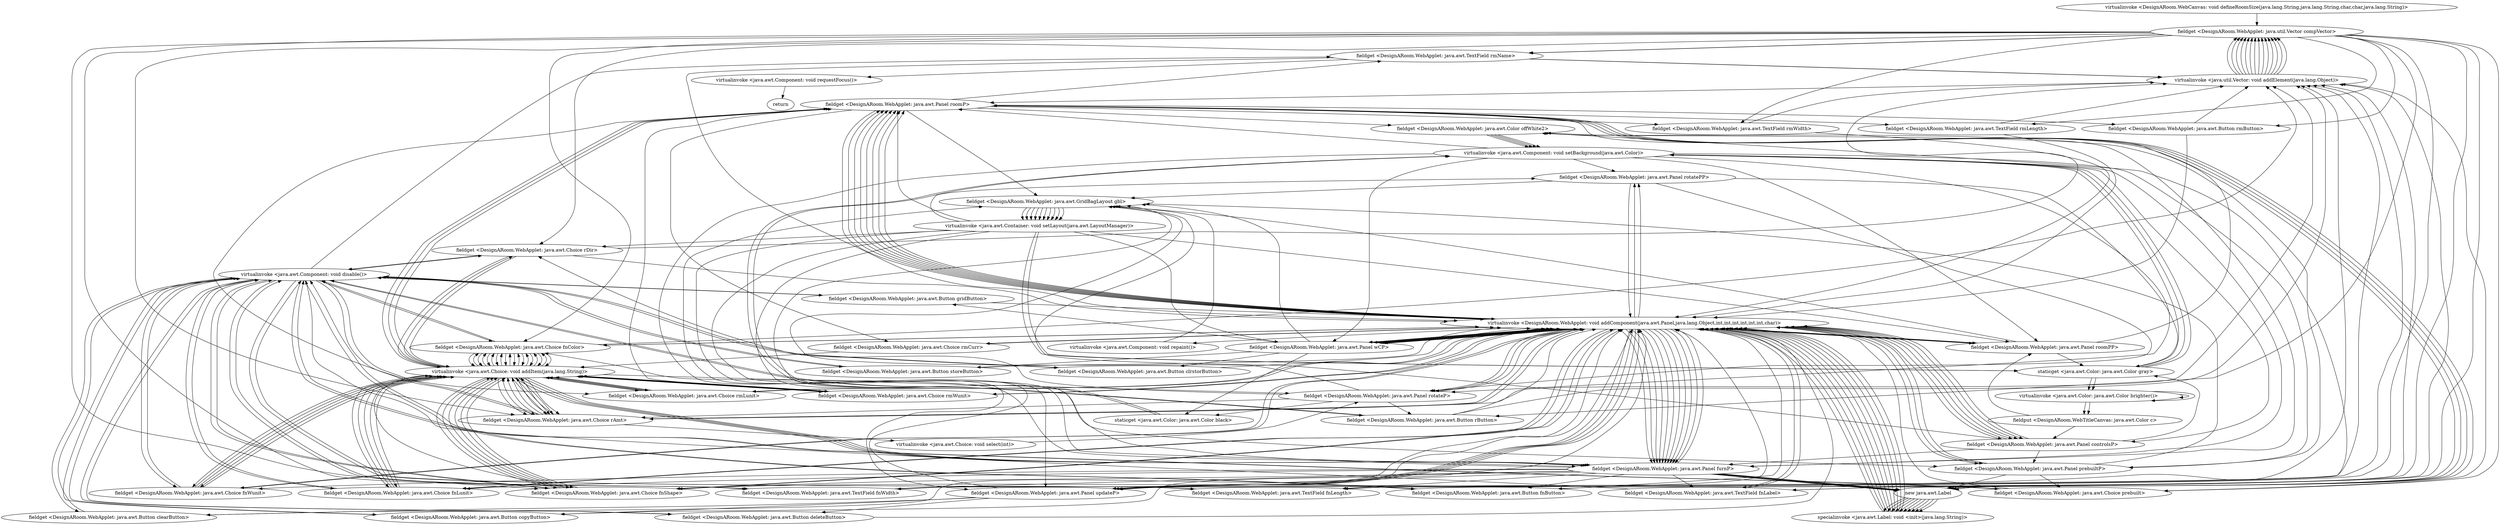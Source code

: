 digraph "" {
"virtualinvoke <DesignARoom.WebCanvas: void defineRoomSize(java.lang.String,java.lang.String,char,char,java.lang.String)>";
 "virtualinvoke <DesignARoom.WebCanvas: void defineRoomSize(java.lang.String,java.lang.String,char,char,java.lang.String)>"->"fieldget <DesignARoom.WebApplet: java.util.Vector compVector>";
 "fieldget <DesignARoom.WebApplet: java.util.Vector compVector>"->"fieldget <DesignARoom.WebApplet: java.awt.TextField rmName>";
 "fieldget <DesignARoom.WebApplet: java.awt.TextField rmName>"->"virtualinvoke <java.util.Vector: void addElement(java.lang.Object)>";
 "virtualinvoke <java.util.Vector: void addElement(java.lang.Object)>"->"fieldget <DesignARoom.WebApplet: java.util.Vector compVector>";
 "fieldget <DesignARoom.WebApplet: java.util.Vector compVector>"->"fieldget <DesignARoom.WebApplet: java.awt.TextField rmWidth>";
 "fieldget <DesignARoom.WebApplet: java.awt.TextField rmWidth>"->"virtualinvoke <java.util.Vector: void addElement(java.lang.Object)>";
 "virtualinvoke <java.util.Vector: void addElement(java.lang.Object)>"->"fieldget <DesignARoom.WebApplet: java.util.Vector compVector>";
 "fieldget <DesignARoom.WebApplet: java.util.Vector compVector>"->"fieldget <DesignARoom.WebApplet: java.awt.TextField rmLength>";
 "fieldget <DesignARoom.WebApplet: java.awt.TextField rmLength>"->"virtualinvoke <java.util.Vector: void addElement(java.lang.Object)>";
 "virtualinvoke <java.util.Vector: void addElement(java.lang.Object)>"->"fieldget <DesignARoom.WebApplet: java.util.Vector compVector>";
 "fieldget <DesignARoom.WebApplet: java.util.Vector compVector>"->"fieldget <DesignARoom.WebApplet: java.awt.Button rmButton>";
 "fieldget <DesignARoom.WebApplet: java.awt.Button rmButton>"->"virtualinvoke <java.util.Vector: void addElement(java.lang.Object)>";
 "virtualinvoke <java.util.Vector: void addElement(java.lang.Object)>"->"fieldget <DesignARoom.WebApplet: java.util.Vector compVector>";
 "fieldget <DesignARoom.WebApplet: java.util.Vector compVector>"->"fieldget <DesignARoom.WebApplet: java.awt.TextField fnLabel>";
 "fieldget <DesignARoom.WebApplet: java.awt.TextField fnLabel>"->"virtualinvoke <java.util.Vector: void addElement(java.lang.Object)>";
 "virtualinvoke <java.util.Vector: void addElement(java.lang.Object)>"->"fieldget <DesignARoom.WebApplet: java.util.Vector compVector>";
 "fieldget <DesignARoom.WebApplet: java.util.Vector compVector>"->"fieldget <DesignARoom.WebApplet: java.awt.TextField fnWidth>";
 "fieldget <DesignARoom.WebApplet: java.awt.TextField fnWidth>"->"virtualinvoke <java.util.Vector: void addElement(java.lang.Object)>";
 "virtualinvoke <java.util.Vector: void addElement(java.lang.Object)>"->"fieldget <DesignARoom.WebApplet: java.util.Vector compVector>";
 "fieldget <DesignARoom.WebApplet: java.util.Vector compVector>"->"fieldget <DesignARoom.WebApplet: java.awt.TextField fnLength>";
 "fieldget <DesignARoom.WebApplet: java.awt.TextField fnLength>"->"virtualinvoke <java.util.Vector: void addElement(java.lang.Object)>";
 "virtualinvoke <java.util.Vector: void addElement(java.lang.Object)>"->"fieldget <DesignARoom.WebApplet: java.util.Vector compVector>";
 "fieldget <DesignARoom.WebApplet: java.util.Vector compVector>"->"fieldget <DesignARoom.WebApplet: java.awt.Choice fnColor>";
 "fieldget <DesignARoom.WebApplet: java.awt.Choice fnColor>"->"virtualinvoke <java.util.Vector: void addElement(java.lang.Object)>";
 "virtualinvoke <java.util.Vector: void addElement(java.lang.Object)>"->"fieldget <DesignARoom.WebApplet: java.util.Vector compVector>";
 "fieldget <DesignARoom.WebApplet: java.util.Vector compVector>"->"fieldget <DesignARoom.WebApplet: java.awt.Choice fnShape>";
 "fieldget <DesignARoom.WebApplet: java.awt.Choice fnShape>"->"virtualinvoke <java.util.Vector: void addElement(java.lang.Object)>";
 "virtualinvoke <java.util.Vector: void addElement(java.lang.Object)>"->"fieldget <DesignARoom.WebApplet: java.util.Vector compVector>";
 "fieldget <DesignARoom.WebApplet: java.util.Vector compVector>"->"fieldget <DesignARoom.WebApplet: java.awt.Button fnButton>";
 "fieldget <DesignARoom.WebApplet: java.awt.Button fnButton>"->"virtualinvoke <java.util.Vector: void addElement(java.lang.Object)>";
 "virtualinvoke <java.util.Vector: void addElement(java.lang.Object)>"->"fieldget <DesignARoom.WebApplet: java.util.Vector compVector>";
 "fieldget <DesignARoom.WebApplet: java.util.Vector compVector>"->"fieldget <DesignARoom.WebApplet: java.awt.Choice prebuilt>";
 "fieldget <DesignARoom.WebApplet: java.awt.Choice prebuilt>"->"virtualinvoke <java.util.Vector: void addElement(java.lang.Object)>";
 "virtualinvoke <java.util.Vector: void addElement(java.lang.Object)>"->"fieldget <DesignARoom.WebApplet: java.util.Vector compVector>";
 "fieldget <DesignARoom.WebApplet: java.util.Vector compVector>"->"fieldget <DesignARoom.WebApplet: java.awt.Choice rDir>";
 "fieldget <DesignARoom.WebApplet: java.awt.Choice rDir>"->"virtualinvoke <java.util.Vector: void addElement(java.lang.Object)>";
 "virtualinvoke <java.util.Vector: void addElement(java.lang.Object)>"->"fieldget <DesignARoom.WebApplet: java.util.Vector compVector>";
 "fieldget <DesignARoom.WebApplet: java.util.Vector compVector>"->"fieldget <DesignARoom.WebApplet: java.awt.Choice rAmt>";
 "fieldget <DesignARoom.WebApplet: java.awt.Choice rAmt>"->"virtualinvoke <java.util.Vector: void addElement(java.lang.Object)>";
 "virtualinvoke <java.util.Vector: void addElement(java.lang.Object)>"->"fieldget <DesignARoom.WebApplet: java.util.Vector compVector>";
 "fieldget <DesignARoom.WebApplet: java.util.Vector compVector>"->"fieldget <DesignARoom.WebApplet: java.awt.Button rButton>";
 "fieldget <DesignARoom.WebApplet: java.awt.Button rButton>"->"virtualinvoke <java.util.Vector: void addElement(java.lang.Object)>";
 "virtualinvoke <java.util.Vector: void addElement(java.lang.Object)>"->"fieldget <DesignARoom.WebApplet: java.util.Vector compVector>";
 "fieldget <DesignARoom.WebApplet: java.util.Vector compVector>"->"fieldget <DesignARoom.WebApplet: java.awt.TextField rmName>";
 "fieldget <DesignARoom.WebApplet: java.awt.TextField rmName>"->"virtualinvoke <java.util.Vector: void addElement(java.lang.Object)>";
 "virtualinvoke <java.util.Vector: void addElement(java.lang.Object)>"->"fieldget <DesignARoom.WebApplet: java.awt.Panel roomP>";
 "fieldget <DesignARoom.WebApplet: java.awt.Panel roomP>"->"fieldget <DesignARoom.WebApplet: java.awt.GridBagLayout gbl>";
 "fieldget <DesignARoom.WebApplet: java.awt.GridBagLayout gbl>"->"virtualinvoke <java.awt.Container: void setLayout(java.awt.LayoutManager)>";
 "virtualinvoke <java.awt.Container: void setLayout(java.awt.LayoutManager)>"->"fieldget <DesignARoom.WebApplet: java.awt.Panel roomP>";
 "fieldget <DesignARoom.WebApplet: java.awt.Panel roomP>"->"new java.awt.Label";
 "new java.awt.Label"->"specialinvoke <java.awt.Label: void <init>(java.lang.String)>";
 "specialinvoke <java.awt.Label: void <init>(java.lang.String)>"->"virtualinvoke <DesignARoom.WebApplet: void addComponent(java.awt.Panel,java.lang.Object,int,int,int,int,int,int,char)>";
 "virtualinvoke <DesignARoom.WebApplet: void addComponent(java.awt.Panel,java.lang.Object,int,int,int,int,int,int,char)>"->"fieldget <DesignARoom.WebApplet: java.awt.Choice rmCurr>";
 "fieldget <DesignARoom.WebApplet: java.awt.Choice rmCurr>"->"virtualinvoke <java.awt.Choice: void addItem(java.lang.String)>";
 "virtualinvoke <java.awt.Choice: void addItem(java.lang.String)>"->"fieldget <DesignARoom.WebApplet: java.awt.Panel roomP>";
 "fieldget <DesignARoom.WebApplet: java.awt.Panel roomP>"->"fieldget <DesignARoom.WebApplet: java.awt.Choice rmCurr>";
 "fieldget <DesignARoom.WebApplet: java.awt.Choice rmCurr>"->"virtualinvoke <DesignARoom.WebApplet: void addComponent(java.awt.Panel,java.lang.Object,int,int,int,int,int,int,char)>";
 "virtualinvoke <DesignARoom.WebApplet: void addComponent(java.awt.Panel,java.lang.Object,int,int,int,int,int,int,char)>"->"fieldget <DesignARoom.WebApplet: java.awt.Panel roomP>";
 "fieldget <DesignARoom.WebApplet: java.awt.Panel roomP>"->"new java.awt.Label";
 "new java.awt.Label"->"specialinvoke <java.awt.Label: void <init>(java.lang.String)>";
 "specialinvoke <java.awt.Label: void <init>(java.lang.String)>"->"virtualinvoke <DesignARoom.WebApplet: void addComponent(java.awt.Panel,java.lang.Object,int,int,int,int,int,int,char)>";
 "virtualinvoke <DesignARoom.WebApplet: void addComponent(java.awt.Panel,java.lang.Object,int,int,int,int,int,int,char)>"->"fieldget <DesignARoom.WebApplet: java.awt.Panel roomP>";
 "fieldget <DesignARoom.WebApplet: java.awt.Panel roomP>"->"fieldget <DesignARoom.WebApplet: java.awt.TextField rmName>";
 "fieldget <DesignARoom.WebApplet: java.awt.TextField rmName>"->"virtualinvoke <DesignARoom.WebApplet: void addComponent(java.awt.Panel,java.lang.Object,int,int,int,int,int,int,char)>";
 "virtualinvoke <DesignARoom.WebApplet: void addComponent(java.awt.Panel,java.lang.Object,int,int,int,int,int,int,char)>"->"fieldget <DesignARoom.WebApplet: java.awt.Panel roomP>";
 "fieldget <DesignARoom.WebApplet: java.awt.Panel roomP>"->"new java.awt.Label";
 "new java.awt.Label"->"specialinvoke <java.awt.Label: void <init>(java.lang.String)>";
 "specialinvoke <java.awt.Label: void <init>(java.lang.String)>"->"virtualinvoke <DesignARoom.WebApplet: void addComponent(java.awt.Panel,java.lang.Object,int,int,int,int,int,int,char)>";
 "virtualinvoke <DesignARoom.WebApplet: void addComponent(java.awt.Panel,java.lang.Object,int,int,int,int,int,int,char)>"->"fieldget <DesignARoom.WebApplet: java.awt.Panel roomP>";
 "fieldget <DesignARoom.WebApplet: java.awt.Panel roomP>"->"fieldget <DesignARoom.WebApplet: java.awt.TextField rmWidth>";
 "fieldget <DesignARoom.WebApplet: java.awt.TextField rmWidth>"->"virtualinvoke <DesignARoom.WebApplet: void addComponent(java.awt.Panel,java.lang.Object,int,int,int,int,int,int,char)>";
 "virtualinvoke <DesignARoom.WebApplet: void addComponent(java.awt.Panel,java.lang.Object,int,int,int,int,int,int,char)>"->"fieldget <DesignARoom.WebApplet: java.awt.Choice rmWunit>";
 "fieldget <DesignARoom.WebApplet: java.awt.Choice rmWunit>"->"virtualinvoke <java.awt.Choice: void addItem(java.lang.String)>";
 "virtualinvoke <java.awt.Choice: void addItem(java.lang.String)>"->"fieldget <DesignARoom.WebApplet: java.awt.Choice rmWunit>";
 "fieldget <DesignARoom.WebApplet: java.awt.Choice rmWunit>"->"virtualinvoke <java.awt.Choice: void addItem(java.lang.String)>";
 "virtualinvoke <java.awt.Choice: void addItem(java.lang.String)>"->"fieldget <DesignARoom.WebApplet: java.awt.Choice rmWunit>";
 "fieldget <DesignARoom.WebApplet: java.awt.Choice rmWunit>"->"virtualinvoke <java.awt.Choice: void addItem(java.lang.String)>";
 "virtualinvoke <java.awt.Choice: void addItem(java.lang.String)>"->"fieldget <DesignARoom.WebApplet: java.awt.Panel roomP>";
 "fieldget <DesignARoom.WebApplet: java.awt.Panel roomP>"->"fieldget <DesignARoom.WebApplet: java.awt.Choice rmWunit>";
 "fieldget <DesignARoom.WebApplet: java.awt.Choice rmWunit>"->"virtualinvoke <DesignARoom.WebApplet: void addComponent(java.awt.Panel,java.lang.Object,int,int,int,int,int,int,char)>";
 "virtualinvoke <DesignARoom.WebApplet: void addComponent(java.awt.Panel,java.lang.Object,int,int,int,int,int,int,char)>"->"fieldget <DesignARoom.WebApplet: java.awt.Panel roomP>";
 "fieldget <DesignARoom.WebApplet: java.awt.Panel roomP>"->"new java.awt.Label";
 "new java.awt.Label"->"specialinvoke <java.awt.Label: void <init>(java.lang.String)>";
 "specialinvoke <java.awt.Label: void <init>(java.lang.String)>"->"virtualinvoke <DesignARoom.WebApplet: void addComponent(java.awt.Panel,java.lang.Object,int,int,int,int,int,int,char)>";
 "virtualinvoke <DesignARoom.WebApplet: void addComponent(java.awt.Panel,java.lang.Object,int,int,int,int,int,int,char)>"->"fieldget <DesignARoom.WebApplet: java.awt.Panel roomP>";
 "fieldget <DesignARoom.WebApplet: java.awt.Panel roomP>"->"fieldget <DesignARoom.WebApplet: java.awt.TextField rmLength>";
 "fieldget <DesignARoom.WebApplet: java.awt.TextField rmLength>"->"virtualinvoke <DesignARoom.WebApplet: void addComponent(java.awt.Panel,java.lang.Object,int,int,int,int,int,int,char)>";
 "virtualinvoke <DesignARoom.WebApplet: void addComponent(java.awt.Panel,java.lang.Object,int,int,int,int,int,int,char)>"->"fieldget <DesignARoom.WebApplet: java.awt.Choice rmLunit>";
 "fieldget <DesignARoom.WebApplet: java.awt.Choice rmLunit>"->"virtualinvoke <java.awt.Choice: void addItem(java.lang.String)>";
 "virtualinvoke <java.awt.Choice: void addItem(java.lang.String)>"->"fieldget <DesignARoom.WebApplet: java.awt.Choice rmLunit>";
 "fieldget <DesignARoom.WebApplet: java.awt.Choice rmLunit>"->"virtualinvoke <java.awt.Choice: void addItem(java.lang.String)>";
 "virtualinvoke <java.awt.Choice: void addItem(java.lang.String)>"->"fieldget <DesignARoom.WebApplet: java.awt.Choice rmLunit>";
 "fieldget <DesignARoom.WebApplet: java.awt.Choice rmLunit>"->"virtualinvoke <java.awt.Choice: void addItem(java.lang.String)>";
 "virtualinvoke <java.awt.Choice: void addItem(java.lang.String)>"->"fieldget <DesignARoom.WebApplet: java.awt.Panel roomP>";
 "fieldget <DesignARoom.WebApplet: java.awt.Panel roomP>"->"fieldget <DesignARoom.WebApplet: java.awt.Choice rmLunit>";
 "fieldget <DesignARoom.WebApplet: java.awt.Choice rmLunit>"->"virtualinvoke <DesignARoom.WebApplet: void addComponent(java.awt.Panel,java.lang.Object,int,int,int,int,int,int,char)>";
 "virtualinvoke <DesignARoom.WebApplet: void addComponent(java.awt.Panel,java.lang.Object,int,int,int,int,int,int,char)>"->"fieldget <DesignARoom.WebApplet: java.awt.Panel roomP>";
 "fieldget <DesignARoom.WebApplet: java.awt.Panel roomP>"->"fieldget <DesignARoom.WebApplet: java.awt.Button rmButton>";
 "fieldget <DesignARoom.WebApplet: java.awt.Button rmButton>"->"virtualinvoke <DesignARoom.WebApplet: void addComponent(java.awt.Panel,java.lang.Object,int,int,int,int,int,int,char)>";
 "virtualinvoke <DesignARoom.WebApplet: void addComponent(java.awt.Panel,java.lang.Object,int,int,int,int,int,int,char)>"->"fieldget <DesignARoom.WebApplet: java.awt.Panel furnP>";
 "fieldget <DesignARoom.WebApplet: java.awt.Panel furnP>"->"fieldget <DesignARoom.WebApplet: java.awt.GridBagLayout gbl>";
 "fieldget <DesignARoom.WebApplet: java.awt.GridBagLayout gbl>"->"virtualinvoke <java.awt.Container: void setLayout(java.awt.LayoutManager)>";
 "virtualinvoke <java.awt.Container: void setLayout(java.awt.LayoutManager)>"->"fieldget <DesignARoom.WebApplet: java.awt.Panel furnP>";
 "fieldget <DesignARoom.WebApplet: java.awt.Panel furnP>"->"new java.awt.Label";
 "new java.awt.Label"->"specialinvoke <java.awt.Label: void <init>(java.lang.String)>";
 "specialinvoke <java.awt.Label: void <init>(java.lang.String)>"->"virtualinvoke <DesignARoom.WebApplet: void addComponent(java.awt.Panel,java.lang.Object,int,int,int,int,int,int,char)>";
 "virtualinvoke <DesignARoom.WebApplet: void addComponent(java.awt.Panel,java.lang.Object,int,int,int,int,int,int,char)>"->"fieldget <DesignARoom.WebApplet: java.awt.Panel furnP>";
 "fieldget <DesignARoom.WebApplet: java.awt.Panel furnP>"->"fieldget <DesignARoom.WebApplet: java.awt.TextField fnLabel>";
 "fieldget <DesignARoom.WebApplet: java.awt.TextField fnLabel>"->"virtualinvoke <DesignARoom.WebApplet: void addComponent(java.awt.Panel,java.lang.Object,int,int,int,int,int,int,char)>";
 "virtualinvoke <DesignARoom.WebApplet: void addComponent(java.awt.Panel,java.lang.Object,int,int,int,int,int,int,char)>"->"fieldget <DesignARoom.WebApplet: java.awt.Panel furnP>";
 "fieldget <DesignARoom.WebApplet: java.awt.Panel furnP>"->"new java.awt.Label";
 "new java.awt.Label"->"specialinvoke <java.awt.Label: void <init>(java.lang.String)>";
 "specialinvoke <java.awt.Label: void <init>(java.lang.String)>"->"virtualinvoke <DesignARoom.WebApplet: void addComponent(java.awt.Panel,java.lang.Object,int,int,int,int,int,int,char)>";
 "virtualinvoke <DesignARoom.WebApplet: void addComponent(java.awt.Panel,java.lang.Object,int,int,int,int,int,int,char)>"->"fieldget <DesignARoom.WebApplet: java.awt.Panel furnP>";
 "fieldget <DesignARoom.WebApplet: java.awt.Panel furnP>"->"fieldget <DesignARoom.WebApplet: java.awt.TextField fnWidth>";
 "fieldget <DesignARoom.WebApplet: java.awt.TextField fnWidth>"->"virtualinvoke <DesignARoom.WebApplet: void addComponent(java.awt.Panel,java.lang.Object,int,int,int,int,int,int,char)>";
 "virtualinvoke <DesignARoom.WebApplet: void addComponent(java.awt.Panel,java.lang.Object,int,int,int,int,int,int,char)>"->"fieldget <DesignARoom.WebApplet: java.awt.Choice fnWunit>";
 "fieldget <DesignARoom.WebApplet: java.awt.Choice fnWunit>"->"virtualinvoke <java.awt.Choice: void addItem(java.lang.String)>";
 "virtualinvoke <java.awt.Choice: void addItem(java.lang.String)>"->"fieldget <DesignARoom.WebApplet: java.awt.Choice fnWunit>";
 "fieldget <DesignARoom.WebApplet: java.awt.Choice fnWunit>"->"virtualinvoke <java.awt.Choice: void addItem(java.lang.String)>";
 "virtualinvoke <java.awt.Choice: void addItem(java.lang.String)>"->"fieldget <DesignARoom.WebApplet: java.awt.Choice fnWunit>";
 "fieldget <DesignARoom.WebApplet: java.awt.Choice fnWunit>"->"virtualinvoke <java.awt.Choice: void addItem(java.lang.String)>";
 "virtualinvoke <java.awt.Choice: void addItem(java.lang.String)>"->"fieldget <DesignARoom.WebApplet: java.awt.Panel furnP>";
 "fieldget <DesignARoom.WebApplet: java.awt.Panel furnP>"->"fieldget <DesignARoom.WebApplet: java.awt.Choice fnWunit>";
 "fieldget <DesignARoom.WebApplet: java.awt.Choice fnWunit>"->"virtualinvoke <DesignARoom.WebApplet: void addComponent(java.awt.Panel,java.lang.Object,int,int,int,int,int,int,char)>";
 "virtualinvoke <DesignARoom.WebApplet: void addComponent(java.awt.Panel,java.lang.Object,int,int,int,int,int,int,char)>"->"fieldget <DesignARoom.WebApplet: java.awt.Panel furnP>";
 "fieldget <DesignARoom.WebApplet: java.awt.Panel furnP>"->"new java.awt.Label";
 "new java.awt.Label"->"specialinvoke <java.awt.Label: void <init>(java.lang.String)>";
 "specialinvoke <java.awt.Label: void <init>(java.lang.String)>"->"virtualinvoke <DesignARoom.WebApplet: void addComponent(java.awt.Panel,java.lang.Object,int,int,int,int,int,int,char)>";
 "virtualinvoke <DesignARoom.WebApplet: void addComponent(java.awt.Panel,java.lang.Object,int,int,int,int,int,int,char)>"->"fieldget <DesignARoom.WebApplet: java.awt.Panel furnP>";
 "fieldget <DesignARoom.WebApplet: java.awt.Panel furnP>"->"fieldget <DesignARoom.WebApplet: java.awt.TextField fnLength>";
 "fieldget <DesignARoom.WebApplet: java.awt.TextField fnLength>"->"virtualinvoke <DesignARoom.WebApplet: void addComponent(java.awt.Panel,java.lang.Object,int,int,int,int,int,int,char)>";
 "virtualinvoke <DesignARoom.WebApplet: void addComponent(java.awt.Panel,java.lang.Object,int,int,int,int,int,int,char)>"->"fieldget <DesignARoom.WebApplet: java.awt.Choice fnLunit>";
 "fieldget <DesignARoom.WebApplet: java.awt.Choice fnLunit>"->"virtualinvoke <java.awt.Choice: void addItem(java.lang.String)>";
 "virtualinvoke <java.awt.Choice: void addItem(java.lang.String)>"->"fieldget <DesignARoom.WebApplet: java.awt.Choice fnLunit>";
 "fieldget <DesignARoom.WebApplet: java.awt.Choice fnLunit>"->"virtualinvoke <java.awt.Choice: void addItem(java.lang.String)>";
 "virtualinvoke <java.awt.Choice: void addItem(java.lang.String)>"->"fieldget <DesignARoom.WebApplet: java.awt.Choice fnLunit>";
 "fieldget <DesignARoom.WebApplet: java.awt.Choice fnLunit>"->"virtualinvoke <java.awt.Choice: void addItem(java.lang.String)>";
 "virtualinvoke <java.awt.Choice: void addItem(java.lang.String)>"->"fieldget <DesignARoom.WebApplet: java.awt.Panel furnP>";
 "fieldget <DesignARoom.WebApplet: java.awt.Panel furnP>"->"fieldget <DesignARoom.WebApplet: java.awt.Choice fnLunit>";
 "fieldget <DesignARoom.WebApplet: java.awt.Choice fnLunit>"->"virtualinvoke <DesignARoom.WebApplet: void addComponent(java.awt.Panel,java.lang.Object,int,int,int,int,int,int,char)>";
 "virtualinvoke <DesignARoom.WebApplet: void addComponent(java.awt.Panel,java.lang.Object,int,int,int,int,int,int,char)>"->"fieldget <DesignARoom.WebApplet: java.awt.Panel furnP>";
 "fieldget <DesignARoom.WebApplet: java.awt.Panel furnP>"->"new java.awt.Label";
 "new java.awt.Label"->"specialinvoke <java.awt.Label: void <init>(java.lang.String)>";
 "specialinvoke <java.awt.Label: void <init>(java.lang.String)>"->"virtualinvoke <DesignARoom.WebApplet: void addComponent(java.awt.Panel,java.lang.Object,int,int,int,int,int,int,char)>";
 "virtualinvoke <DesignARoom.WebApplet: void addComponent(java.awt.Panel,java.lang.Object,int,int,int,int,int,int,char)>"->"fieldget <DesignARoom.WebApplet: java.awt.Choice fnColor>";
 "fieldget <DesignARoom.WebApplet: java.awt.Choice fnColor>"->"virtualinvoke <java.awt.Choice: void addItem(java.lang.String)>";
 "virtualinvoke <java.awt.Choice: void addItem(java.lang.String)>"->"fieldget <DesignARoom.WebApplet: java.awt.Choice fnColor>";
 "fieldget <DesignARoom.WebApplet: java.awt.Choice fnColor>"->"virtualinvoke <java.awt.Choice: void addItem(java.lang.String)>";
 "virtualinvoke <java.awt.Choice: void addItem(java.lang.String)>"->"fieldget <DesignARoom.WebApplet: java.awt.Choice fnColor>";
 "fieldget <DesignARoom.WebApplet: java.awt.Choice fnColor>"->"virtualinvoke <java.awt.Choice: void addItem(java.lang.String)>";
 "virtualinvoke <java.awt.Choice: void addItem(java.lang.String)>"->"fieldget <DesignARoom.WebApplet: java.awt.Choice fnColor>";
 "fieldget <DesignARoom.WebApplet: java.awt.Choice fnColor>"->"virtualinvoke <java.awt.Choice: void addItem(java.lang.String)>";
 "virtualinvoke <java.awt.Choice: void addItem(java.lang.String)>"->"fieldget <DesignARoom.WebApplet: java.awt.Choice fnColor>";
 "fieldget <DesignARoom.WebApplet: java.awt.Choice fnColor>"->"virtualinvoke <java.awt.Choice: void addItem(java.lang.String)>";
 "virtualinvoke <java.awt.Choice: void addItem(java.lang.String)>"->"fieldget <DesignARoom.WebApplet: java.awt.Choice fnColor>";
 "fieldget <DesignARoom.WebApplet: java.awt.Choice fnColor>"->"virtualinvoke <java.awt.Choice: void addItem(java.lang.String)>";
 "virtualinvoke <java.awt.Choice: void addItem(java.lang.String)>"->"fieldget <DesignARoom.WebApplet: java.awt.Choice fnColor>";
 "fieldget <DesignARoom.WebApplet: java.awt.Choice fnColor>"->"virtualinvoke <java.awt.Choice: void addItem(java.lang.String)>";
 "virtualinvoke <java.awt.Choice: void addItem(java.lang.String)>"->"fieldget <DesignARoom.WebApplet: java.awt.Choice fnColor>";
 "fieldget <DesignARoom.WebApplet: java.awt.Choice fnColor>"->"virtualinvoke <java.awt.Choice: void addItem(java.lang.String)>";
 "virtualinvoke <java.awt.Choice: void addItem(java.lang.String)>"->"fieldget <DesignARoom.WebApplet: java.awt.Choice fnColor>";
 "fieldget <DesignARoom.WebApplet: java.awt.Choice fnColor>"->"virtualinvoke <java.awt.Choice: void addItem(java.lang.String)>";
 "virtualinvoke <java.awt.Choice: void addItem(java.lang.String)>"->"fieldget <DesignARoom.WebApplet: java.awt.Choice fnColor>";
 "fieldget <DesignARoom.WebApplet: java.awt.Choice fnColor>"->"virtualinvoke <java.awt.Choice: void addItem(java.lang.String)>";
 "virtualinvoke <java.awt.Choice: void addItem(java.lang.String)>"->"fieldget <DesignARoom.WebApplet: java.awt.Panel furnP>";
 "fieldget <DesignARoom.WebApplet: java.awt.Panel furnP>"->"fieldget <DesignARoom.WebApplet: java.awt.Choice fnColor>";
 "fieldget <DesignARoom.WebApplet: java.awt.Choice fnColor>"->"virtualinvoke <DesignARoom.WebApplet: void addComponent(java.awt.Panel,java.lang.Object,int,int,int,int,int,int,char)>";
 "virtualinvoke <DesignARoom.WebApplet: void addComponent(java.awt.Panel,java.lang.Object,int,int,int,int,int,int,char)>"->"fieldget <DesignARoom.WebApplet: java.awt.Panel furnP>";
 "fieldget <DesignARoom.WebApplet: java.awt.Panel furnP>"->"new java.awt.Label";
 "new java.awt.Label"->"specialinvoke <java.awt.Label: void <init>(java.lang.String)>";
 "specialinvoke <java.awt.Label: void <init>(java.lang.String)>"->"virtualinvoke <DesignARoom.WebApplet: void addComponent(java.awt.Panel,java.lang.Object,int,int,int,int,int,int,char)>";
 "virtualinvoke <DesignARoom.WebApplet: void addComponent(java.awt.Panel,java.lang.Object,int,int,int,int,int,int,char)>"->"fieldget <DesignARoom.WebApplet: java.awt.Choice fnShape>";
 "fieldget <DesignARoom.WebApplet: java.awt.Choice fnShape>"->"virtualinvoke <java.awt.Choice: void addItem(java.lang.String)>";
 "virtualinvoke <java.awt.Choice: void addItem(java.lang.String)>"->"fieldget <DesignARoom.WebApplet: java.awt.Choice fnShape>";
 "fieldget <DesignARoom.WebApplet: java.awt.Choice fnShape>"->"virtualinvoke <java.awt.Choice: void addItem(java.lang.String)>";
 "virtualinvoke <java.awt.Choice: void addItem(java.lang.String)>"->"fieldget <DesignARoom.WebApplet: java.awt.Choice fnShape>";
 "fieldget <DesignARoom.WebApplet: java.awt.Choice fnShape>"->"virtualinvoke <java.awt.Choice: void addItem(java.lang.String)>";
 "virtualinvoke <java.awt.Choice: void addItem(java.lang.String)>"->"fieldget <DesignARoom.WebApplet: java.awt.Choice fnShape>";
 "fieldget <DesignARoom.WebApplet: java.awt.Choice fnShape>"->"virtualinvoke <java.awt.Choice: void addItem(java.lang.String)>";
 "virtualinvoke <java.awt.Choice: void addItem(java.lang.String)>"->"fieldget <DesignARoom.WebApplet: java.awt.Panel furnP>";
 "fieldget <DesignARoom.WebApplet: java.awt.Panel furnP>"->"fieldget <DesignARoom.WebApplet: java.awt.Choice fnShape>";
 "fieldget <DesignARoom.WebApplet: java.awt.Choice fnShape>"->"virtualinvoke <DesignARoom.WebApplet: void addComponent(java.awt.Panel,java.lang.Object,int,int,int,int,int,int,char)>";
 "virtualinvoke <DesignARoom.WebApplet: void addComponent(java.awt.Panel,java.lang.Object,int,int,int,int,int,int,char)>"->"fieldget <DesignARoom.WebApplet: java.awt.Panel furnP>";
 "fieldget <DesignARoom.WebApplet: java.awt.Panel furnP>"->"fieldget <DesignARoom.WebApplet: java.awt.Button fnButton>";
 "fieldget <DesignARoom.WebApplet: java.awt.Button fnButton>"->"virtualinvoke <DesignARoom.WebApplet: void addComponent(java.awt.Panel,java.lang.Object,int,int,int,int,int,int,char)>";
 "virtualinvoke <DesignARoom.WebApplet: void addComponent(java.awt.Panel,java.lang.Object,int,int,int,int,int,int,char)>"->"fieldget <DesignARoom.WebApplet: java.awt.Panel updateP>";
 "fieldget <DesignARoom.WebApplet: java.awt.Panel updateP>"->"fieldget <DesignARoom.WebApplet: java.awt.GridBagLayout gbl>";
 "fieldget <DesignARoom.WebApplet: java.awt.GridBagLayout gbl>"->"virtualinvoke <java.awt.Container: void setLayout(java.awt.LayoutManager)>";
 "virtualinvoke <java.awt.Container: void setLayout(java.awt.LayoutManager)>"->"fieldget <DesignARoom.WebApplet: java.awt.Panel updateP>";
 "fieldget <DesignARoom.WebApplet: java.awt.Panel updateP>"->"fieldget <DesignARoom.WebApplet: java.awt.Button clearButton>";
 "fieldget <DesignARoom.WebApplet: java.awt.Button clearButton>"->"virtualinvoke <DesignARoom.WebApplet: void addComponent(java.awt.Panel,java.lang.Object,int,int,int,int,int,int,char)>";
 "virtualinvoke <DesignARoom.WebApplet: void addComponent(java.awt.Panel,java.lang.Object,int,int,int,int,int,int,char)>"->"fieldget <DesignARoom.WebApplet: java.awt.Panel updateP>";
 "fieldget <DesignARoom.WebApplet: java.awt.Panel updateP>"->"fieldget <DesignARoom.WebApplet: java.awt.Button copyButton>";
 "fieldget <DesignARoom.WebApplet: java.awt.Button copyButton>"->"virtualinvoke <DesignARoom.WebApplet: void addComponent(java.awt.Panel,java.lang.Object,int,int,int,int,int,int,char)>";
 "virtualinvoke <DesignARoom.WebApplet: void addComponent(java.awt.Panel,java.lang.Object,int,int,int,int,int,int,char)>"->"fieldget <DesignARoom.WebApplet: java.awt.Panel updateP>";
 "fieldget <DesignARoom.WebApplet: java.awt.Panel updateP>"->"fieldget <DesignARoom.WebApplet: java.awt.Button deleteButton>";
 "fieldget <DesignARoom.WebApplet: java.awt.Button deleteButton>"->"virtualinvoke <DesignARoom.WebApplet: void addComponent(java.awt.Panel,java.lang.Object,int,int,int,int,int,int,char)>";
 "virtualinvoke <DesignARoom.WebApplet: void addComponent(java.awt.Panel,java.lang.Object,int,int,int,int,int,int,char)>"->"fieldget <DesignARoom.WebApplet: java.awt.Panel furnP>";
 "fieldget <DesignARoom.WebApplet: java.awt.Panel furnP>"->"fieldget <DesignARoom.WebApplet: java.awt.Panel updateP>";
 "fieldget <DesignARoom.WebApplet: java.awt.Panel updateP>"->"virtualinvoke <DesignARoom.WebApplet: void addComponent(java.awt.Panel,java.lang.Object,int,int,int,int,int,int,char)>";
 "virtualinvoke <DesignARoom.WebApplet: void addComponent(java.awt.Panel,java.lang.Object,int,int,int,int,int,int,char)>"->"fieldget <DesignARoom.WebApplet: java.awt.Panel prebuiltP>";
 "fieldget <DesignARoom.WebApplet: java.awt.Panel prebuiltP>"->"fieldget <DesignARoom.WebApplet: java.awt.GridBagLayout gbl>";
 "fieldget <DesignARoom.WebApplet: java.awt.GridBagLayout gbl>"->"virtualinvoke <java.awt.Container: void setLayout(java.awt.LayoutManager)>";
 "virtualinvoke <java.awt.Container: void setLayout(java.awt.LayoutManager)>"->"fieldget <DesignARoom.WebApplet: java.awt.Panel prebuiltP>";
 "fieldget <DesignARoom.WebApplet: java.awt.Panel prebuiltP>"->"new java.awt.Label";
 "new java.awt.Label"->"specialinvoke <java.awt.Label: void <init>(java.lang.String)>";
 "specialinvoke <java.awt.Label: void <init>(java.lang.String)>"->"virtualinvoke <DesignARoom.WebApplet: void addComponent(java.awt.Panel,java.lang.Object,int,int,int,int,int,int,char)>";
 "virtualinvoke <DesignARoom.WebApplet: void addComponent(java.awt.Panel,java.lang.Object,int,int,int,int,int,int,char)>"->"fieldget <DesignARoom.WebApplet: java.awt.Panel prebuiltP>";
 "fieldget <DesignARoom.WebApplet: java.awt.Panel prebuiltP>"->"fieldget <DesignARoom.WebApplet: java.awt.Choice prebuilt>";
 "fieldget <DesignARoom.WebApplet: java.awt.Choice prebuilt>"->"virtualinvoke <DesignARoom.WebApplet: void addComponent(java.awt.Panel,java.lang.Object,int,int,int,int,int,int,char)>";
 "virtualinvoke <DesignARoom.WebApplet: void addComponent(java.awt.Panel,java.lang.Object,int,int,int,int,int,int,char)>"->"fieldget <DesignARoom.WebApplet: java.awt.Panel rotateP>";
 "fieldget <DesignARoom.WebApplet: java.awt.Panel rotateP>"->"fieldget <DesignARoom.WebApplet: java.awt.Button rButton>";
 "fieldget <DesignARoom.WebApplet: java.awt.Button rButton>"->"virtualinvoke <DesignARoom.WebApplet: void addComponent(java.awt.Panel,java.lang.Object,int,int,int,int,int,int,char)>";
 "virtualinvoke <DesignARoom.WebApplet: void addComponent(java.awt.Panel,java.lang.Object,int,int,int,int,int,int,char)>"->"fieldget <DesignARoom.WebApplet: java.awt.Panel rotateP>";
 "fieldget <DesignARoom.WebApplet: java.awt.Panel rotateP>"->"fieldget <DesignARoom.WebApplet: java.awt.GridBagLayout gbl>";
 "fieldget <DesignARoom.WebApplet: java.awt.GridBagLayout gbl>"->"virtualinvoke <java.awt.Container: void setLayout(java.awt.LayoutManager)>";
 "virtualinvoke <java.awt.Container: void setLayout(java.awt.LayoutManager)>"->"fieldget <DesignARoom.WebApplet: java.awt.Choice rDir>";
 "fieldget <DesignARoom.WebApplet: java.awt.Choice rDir>"->"virtualinvoke <java.awt.Choice: void addItem(java.lang.String)>";
 "virtualinvoke <java.awt.Choice: void addItem(java.lang.String)>"->"fieldget <DesignARoom.WebApplet: java.awt.Choice rDir>";
 "fieldget <DesignARoom.WebApplet: java.awt.Choice rDir>"->"virtualinvoke <java.awt.Choice: void addItem(java.lang.String)>";
 "virtualinvoke <java.awt.Choice: void addItem(java.lang.String)>"->"fieldget <DesignARoom.WebApplet: java.awt.Panel rotateP>";
 "fieldget <DesignARoom.WebApplet: java.awt.Panel rotateP>"->"fieldget <DesignARoom.WebApplet: java.awt.Choice rDir>";
 "fieldget <DesignARoom.WebApplet: java.awt.Choice rDir>"->"virtualinvoke <DesignARoom.WebApplet: void addComponent(java.awt.Panel,java.lang.Object,int,int,int,int,int,int,char)>";
 "virtualinvoke <DesignARoom.WebApplet: void addComponent(java.awt.Panel,java.lang.Object,int,int,int,int,int,int,char)>"->"fieldget <DesignARoom.WebApplet: java.awt.Choice rAmt>";
 "fieldget <DesignARoom.WebApplet: java.awt.Choice rAmt>"->"virtualinvoke <java.awt.Choice: void addItem(java.lang.String)>";
 "virtualinvoke <java.awt.Choice: void addItem(java.lang.String)>"->"fieldget <DesignARoom.WebApplet: java.awt.Choice rAmt>";
 "fieldget <DesignARoom.WebApplet: java.awt.Choice rAmt>"->"virtualinvoke <java.awt.Choice: void addItem(java.lang.String)>";
 "virtualinvoke <java.awt.Choice: void addItem(java.lang.String)>"->"fieldget <DesignARoom.WebApplet: java.awt.Choice rAmt>";
 "fieldget <DesignARoom.WebApplet: java.awt.Choice rAmt>"->"virtualinvoke <java.awt.Choice: void addItem(java.lang.String)>";
 "virtualinvoke <java.awt.Choice: void addItem(java.lang.String)>"->"fieldget <DesignARoom.WebApplet: java.awt.Choice rAmt>";
 "fieldget <DesignARoom.WebApplet: java.awt.Choice rAmt>"->"virtualinvoke <java.awt.Choice: void addItem(java.lang.String)>";
 "virtualinvoke <java.awt.Choice: void addItem(java.lang.String)>"->"fieldget <DesignARoom.WebApplet: java.awt.Choice rAmt>";
 "fieldget <DesignARoom.WebApplet: java.awt.Choice rAmt>"->"virtualinvoke <java.awt.Choice: void addItem(java.lang.String)>";
 "virtualinvoke <java.awt.Choice: void addItem(java.lang.String)>"->"fieldget <DesignARoom.WebApplet: java.awt.Choice rAmt>";
 "fieldget <DesignARoom.WebApplet: java.awt.Choice rAmt>"->"virtualinvoke <java.awt.Choice: void select(int)>";
 "virtualinvoke <java.awt.Choice: void select(int)>"->"fieldget <DesignARoom.WebApplet: java.awt.Panel rotateP>";
 "fieldget <DesignARoom.WebApplet: java.awt.Panel rotateP>"->"fieldget <DesignARoom.WebApplet: java.awt.Choice rAmt>";
 "fieldget <DesignARoom.WebApplet: java.awt.Choice rAmt>"->"virtualinvoke <DesignARoom.WebApplet: void addComponent(java.awt.Panel,java.lang.Object,int,int,int,int,int,int,char)>";
 "virtualinvoke <DesignARoom.WebApplet: void addComponent(java.awt.Panel,java.lang.Object,int,int,int,int,int,int,char)>"->"fieldget <DesignARoom.WebApplet: java.awt.Panel wCP>";
 "fieldget <DesignARoom.WebApplet: java.awt.Panel wCP>"->"fieldget <DesignARoom.WebApplet: java.awt.GridBagLayout gbl>";
 "fieldget <DesignARoom.WebApplet: java.awt.GridBagLayout gbl>"->"virtualinvoke <java.awt.Container: void setLayout(java.awt.LayoutManager)>";
 "virtualinvoke <java.awt.Container: void setLayout(java.awt.LayoutManager)>"->"fieldget <DesignARoom.WebApplet: java.awt.Panel wCP>";
 "fieldget <DesignARoom.WebApplet: java.awt.Panel wCP>"->"virtualinvoke <DesignARoom.WebApplet: void addComponent(java.awt.Panel,java.lang.Object,int,int,int,int,int,int,char)>";
 "virtualinvoke <DesignARoom.WebApplet: void addComponent(java.awt.Panel,java.lang.Object,int,int,int,int,int,int,char)>"->"fieldget <DesignARoom.WebApplet: java.awt.Panel wCP>";
 "fieldget <DesignARoom.WebApplet: java.awt.Panel wCP>"->"virtualinvoke <DesignARoom.WebApplet: void addComponent(java.awt.Panel,java.lang.Object,int,int,int,int,int,int,char)>";
 "virtualinvoke <DesignARoom.WebApplet: void addComponent(java.awt.Panel,java.lang.Object,int,int,int,int,int,int,char)>"->"fieldget <DesignARoom.WebApplet: java.awt.Panel wCP>";
 "fieldget <DesignARoom.WebApplet: java.awt.Panel wCP>"->"fieldget <DesignARoom.WebApplet: java.awt.Button storeButton>";
 "fieldget <DesignARoom.WebApplet: java.awt.Button storeButton>"->"virtualinvoke <DesignARoom.WebApplet: void addComponent(java.awt.Panel,java.lang.Object,int,int,int,int,int,int,char)>";
 "virtualinvoke <DesignARoom.WebApplet: void addComponent(java.awt.Panel,java.lang.Object,int,int,int,int,int,int,char)>"->"fieldget <DesignARoom.WebApplet: java.awt.Panel wCP>";
 "fieldget <DesignARoom.WebApplet: java.awt.Panel wCP>"->"fieldget <DesignARoom.WebApplet: java.awt.Button clrstorButton>";
 "fieldget <DesignARoom.WebApplet: java.awt.Button clrstorButton>"->"virtualinvoke <DesignARoom.WebApplet: void addComponent(java.awt.Panel,java.lang.Object,int,int,int,int,int,int,char)>";
 "virtualinvoke <DesignARoom.WebApplet: void addComponent(java.awt.Panel,java.lang.Object,int,int,int,int,int,int,char)>"->"fieldget <DesignARoom.WebApplet: java.awt.Panel wCP>";
 "fieldget <DesignARoom.WebApplet: java.awt.Panel wCP>"->"fieldget <DesignARoom.WebApplet: java.awt.Button gridButton>";
 "fieldget <DesignARoom.WebApplet: java.awt.Button gridButton>"->"virtualinvoke <DesignARoom.WebApplet: void addComponent(java.awt.Panel,java.lang.Object,int,int,int,int,int,int,char)>";
 "virtualinvoke <DesignARoom.WebApplet: void addComponent(java.awt.Panel,java.lang.Object,int,int,int,int,int,int,char)>"->"fieldget <DesignARoom.WebApplet: java.awt.Panel roomPP>";
 "fieldget <DesignARoom.WebApplet: java.awt.Panel roomPP>"->"staticget <java.awt.Color: java.awt.Color gray>";
 "staticget <java.awt.Color: java.awt.Color gray>"->"virtualinvoke <java.awt.Component: void setBackground(java.awt.Color)>";
 "virtualinvoke <java.awt.Component: void setBackground(java.awt.Color)>"->"fieldget <DesignARoom.WebApplet: java.awt.Panel roomP>";
 "fieldget <DesignARoom.WebApplet: java.awt.Panel roomP>"->"fieldget <DesignARoom.WebApplet: java.awt.Color offWhite2>";
 "fieldget <DesignARoom.WebApplet: java.awt.Color offWhite2>"->"virtualinvoke <java.awt.Component: void setBackground(java.awt.Color)>";
 "virtualinvoke <java.awt.Component: void setBackground(java.awt.Color)>"->"fieldget <DesignARoom.WebApplet: java.awt.Panel furnP>";
 "fieldget <DesignARoom.WebApplet: java.awt.Panel furnP>"->"fieldget <DesignARoom.WebApplet: java.awt.Color offWhite2>";
 "fieldget <DesignARoom.WebApplet: java.awt.Color offWhite2>"->"virtualinvoke <java.awt.Component: void setBackground(java.awt.Color)>";
 "virtualinvoke <java.awt.Component: void setBackground(java.awt.Color)>"->"fieldget <DesignARoom.WebApplet: java.awt.Panel updateP>";
 "fieldget <DesignARoom.WebApplet: java.awt.Panel updateP>"->"fieldget <DesignARoom.WebApplet: java.awt.Color offWhite2>";
 "fieldget <DesignARoom.WebApplet: java.awt.Color offWhite2>"->"virtualinvoke <java.awt.Component: void setBackground(java.awt.Color)>";
 "virtualinvoke <java.awt.Component: void setBackground(java.awt.Color)>"->"fieldget <DesignARoom.WebApplet: java.awt.Panel prebuiltP>";
 "fieldget <DesignARoom.WebApplet: java.awt.Panel prebuiltP>"->"fieldget <DesignARoom.WebApplet: java.awt.Color offWhite2>";
 "fieldget <DesignARoom.WebApplet: java.awt.Color offWhite2>"->"virtualinvoke <java.awt.Component: void setBackground(java.awt.Color)>";
 "virtualinvoke <java.awt.Component: void setBackground(java.awt.Color)>"->"fieldget <DesignARoom.WebApplet: java.awt.Panel rotateP>";
 "fieldget <DesignARoom.WebApplet: java.awt.Panel rotateP>"->"staticget <java.awt.Color: java.awt.Color black>";
 "staticget <java.awt.Color: java.awt.Color black>"->"virtualinvoke <java.awt.Component: void setBackground(java.awt.Color)>";
 "virtualinvoke <java.awt.Component: void setBackground(java.awt.Color)>"->"fieldget <DesignARoom.WebApplet: java.awt.Panel wCP>";
 "fieldget <DesignARoom.WebApplet: java.awt.Panel wCP>"->"staticget <java.awt.Color: java.awt.Color black>";
 "staticget <java.awt.Color: java.awt.Color black>"->"virtualinvoke <java.awt.Component: void setBackground(java.awt.Color)>";
 "virtualinvoke <java.awt.Component: void setBackground(java.awt.Color)>"->"fieldget <DesignARoom.WebApplet: java.awt.Panel controlsP>";
 "fieldget <DesignARoom.WebApplet: java.awt.Panel controlsP>"->"staticget <java.awt.Color: java.awt.Color gray>";
 "staticget <java.awt.Color: java.awt.Color gray>"->"virtualinvoke <java.awt.Component: void setBackground(java.awt.Color)>";
 "virtualinvoke <java.awt.Component: void setBackground(java.awt.Color)>"->"fieldget <DesignARoom.WebApplet: java.awt.Panel rotatePP>";
 "fieldget <DesignARoom.WebApplet: java.awt.Panel rotatePP>"->"staticget <java.awt.Color: java.awt.Color gray>";
 "staticget <java.awt.Color: java.awt.Color gray>"->"virtualinvoke <java.awt.Component: void setBackground(java.awt.Color)>";
 "virtualinvoke <java.awt.Component: void setBackground(java.awt.Color)>"->"fieldget <DesignARoom.WebApplet: java.awt.Panel roomPP>";
 "fieldget <DesignARoom.WebApplet: java.awt.Panel roomPP>"->"fieldget <DesignARoom.WebApplet: java.awt.GridBagLayout gbl>";
 "fieldget <DesignARoom.WebApplet: java.awt.GridBagLayout gbl>"->"virtualinvoke <java.awt.Container: void setLayout(java.awt.LayoutManager)>";
 "virtualinvoke <java.awt.Container: void setLayout(java.awt.LayoutManager)>"->"staticget <java.awt.Color: java.awt.Color gray>";
 "staticget <java.awt.Color: java.awt.Color gray>"->"virtualinvoke <java.awt.Color: java.awt.Color brighter()>";
 "virtualinvoke <java.awt.Color: java.awt.Color brighter()>"->"virtualinvoke <java.awt.Color: java.awt.Color brighter()>";
 "virtualinvoke <java.awt.Color: java.awt.Color brighter()>"->"fieldput <DesignARoom.WebTitleCanvas: java.awt.Color c>";
 "fieldput <DesignARoom.WebTitleCanvas: java.awt.Color c>"->"fieldget <DesignARoom.WebApplet: java.awt.Panel roomPP>";
 "fieldget <DesignARoom.WebApplet: java.awt.Panel roomPP>"->"virtualinvoke <DesignARoom.WebApplet: void addComponent(java.awt.Panel,java.lang.Object,int,int,int,int,int,int,char)>";
 "virtualinvoke <DesignARoom.WebApplet: void addComponent(java.awt.Panel,java.lang.Object,int,int,int,int,int,int,char)>"->"fieldget <DesignARoom.WebApplet: java.awt.Panel roomPP>";
 "fieldget <DesignARoom.WebApplet: java.awt.Panel roomPP>"->"fieldget <DesignARoom.WebApplet: java.awt.Panel roomP>";
 "fieldget <DesignARoom.WebApplet: java.awt.Panel roomP>"->"virtualinvoke <DesignARoom.WebApplet: void addComponent(java.awt.Panel,java.lang.Object,int,int,int,int,int,int,char)>";
 "virtualinvoke <DesignARoom.WebApplet: void addComponent(java.awt.Panel,java.lang.Object,int,int,int,int,int,int,char)>"->"fieldget <DesignARoom.WebApplet: java.awt.Panel controlsP>";
 "fieldget <DesignARoom.WebApplet: java.awt.Panel controlsP>"->"fieldget <DesignARoom.WebApplet: java.awt.GridBagLayout gbl>";
 "fieldget <DesignARoom.WebApplet: java.awt.GridBagLayout gbl>"->"virtualinvoke <java.awt.Container: void setLayout(java.awt.LayoutManager)>";
 "virtualinvoke <java.awt.Container: void setLayout(java.awt.LayoutManager)>"->"staticget <java.awt.Color: java.awt.Color gray>";
 "staticget <java.awt.Color: java.awt.Color gray>"->"virtualinvoke <java.awt.Color: java.awt.Color brighter()>";
 "virtualinvoke <java.awt.Color: java.awt.Color brighter()>"->"virtualinvoke <java.awt.Color: java.awt.Color brighter()>";
 "virtualinvoke <java.awt.Color: java.awt.Color brighter()>"->"fieldput <DesignARoom.WebTitleCanvas: java.awt.Color c>";
 "fieldput <DesignARoom.WebTitleCanvas: java.awt.Color c>"->"fieldget <DesignARoom.WebApplet: java.awt.Panel controlsP>";
 "fieldget <DesignARoom.WebApplet: java.awt.Panel controlsP>"->"virtualinvoke <DesignARoom.WebApplet: void addComponent(java.awt.Panel,java.lang.Object,int,int,int,int,int,int,char)>";
 "virtualinvoke <DesignARoom.WebApplet: void addComponent(java.awt.Panel,java.lang.Object,int,int,int,int,int,int,char)>"->"fieldget <DesignARoom.WebApplet: java.awt.Panel controlsP>";
 "fieldget <DesignARoom.WebApplet: java.awt.Panel controlsP>"->"fieldget <DesignARoom.WebApplet: java.awt.Panel prebuiltP>";
 "fieldget <DesignARoom.WebApplet: java.awt.Panel prebuiltP>"->"virtualinvoke <DesignARoom.WebApplet: void addComponent(java.awt.Panel,java.lang.Object,int,int,int,int,int,int,char)>";
 "virtualinvoke <DesignARoom.WebApplet: void addComponent(java.awt.Panel,java.lang.Object,int,int,int,int,int,int,char)>"->"fieldget <DesignARoom.WebApplet: java.awt.Panel controlsP>";
 "fieldget <DesignARoom.WebApplet: java.awt.Panel controlsP>"->"fieldget <DesignARoom.WebApplet: java.awt.Panel furnP>";
 "fieldget <DesignARoom.WebApplet: java.awt.Panel furnP>"->"virtualinvoke <DesignARoom.WebApplet: void addComponent(java.awt.Panel,java.lang.Object,int,int,int,int,int,int,char)>";
 "virtualinvoke <DesignARoom.WebApplet: void addComponent(java.awt.Panel,java.lang.Object,int,int,int,int,int,int,char)>"->"fieldget <DesignARoom.WebApplet: java.awt.Panel rotatePP>";
 "fieldget <DesignARoom.WebApplet: java.awt.Panel rotatePP>"->"fieldget <DesignARoom.WebApplet: java.awt.GridBagLayout gbl>";
 "fieldget <DesignARoom.WebApplet: java.awt.GridBagLayout gbl>"->"virtualinvoke <java.awt.Container: void setLayout(java.awt.LayoutManager)>";
 "virtualinvoke <java.awt.Container: void setLayout(java.awt.LayoutManager)>"->"fieldget <DesignARoom.WebApplet: java.awt.Panel rotatePP>";
 "fieldget <DesignARoom.WebApplet: java.awt.Panel rotatePP>"->"fieldget <DesignARoom.WebApplet: java.awt.Panel rotateP>";
 "fieldget <DesignARoom.WebApplet: java.awt.Panel rotateP>"->"virtualinvoke <DesignARoom.WebApplet: void addComponent(java.awt.Panel,java.lang.Object,int,int,int,int,int,int,char)>";
 "virtualinvoke <DesignARoom.WebApplet: void addComponent(java.awt.Panel,java.lang.Object,int,int,int,int,int,int,char)>"->"virtualinvoke <java.awt.Component: void repaint()>";
 "virtualinvoke <java.awt.Component: void repaint()>"->"fieldget <DesignARoom.WebApplet: java.awt.GridBagLayout gbl>";
 "fieldget <DesignARoom.WebApplet: java.awt.GridBagLayout gbl>"->"virtualinvoke <java.awt.Container: void setLayout(java.awt.LayoutManager)>";
 "virtualinvoke <java.awt.Container: void setLayout(java.awt.LayoutManager)>"->"fieldget <DesignARoom.WebApplet: java.awt.Panel roomPP>";
 "fieldget <DesignARoom.WebApplet: java.awt.Panel roomPP>"->"virtualinvoke <DesignARoom.WebApplet: void addComponent(java.awt.Panel,java.lang.Object,int,int,int,int,int,int,char)>";
 "virtualinvoke <DesignARoom.WebApplet: void addComponent(java.awt.Panel,java.lang.Object,int,int,int,int,int,int,char)>"->"fieldget <DesignARoom.WebApplet: java.awt.Panel controlsP>";
 "fieldget <DesignARoom.WebApplet: java.awt.Panel controlsP>"->"virtualinvoke <DesignARoom.WebApplet: void addComponent(java.awt.Panel,java.lang.Object,int,int,int,int,int,int,char)>";
 "virtualinvoke <DesignARoom.WebApplet: void addComponent(java.awt.Panel,java.lang.Object,int,int,int,int,int,int,char)>"->"fieldget <DesignARoom.WebApplet: java.awt.Panel rotatePP>";
 "fieldget <DesignARoom.WebApplet: java.awt.Panel rotatePP>"->"virtualinvoke <DesignARoom.WebApplet: void addComponent(java.awt.Panel,java.lang.Object,int,int,int,int,int,int,char)>";
 "virtualinvoke <DesignARoom.WebApplet: void addComponent(java.awt.Panel,java.lang.Object,int,int,int,int,int,int,char)>"->"fieldget <DesignARoom.WebApplet: java.awt.Panel wCP>";
 "fieldget <DesignARoom.WebApplet: java.awt.Panel wCP>"->"virtualinvoke <DesignARoom.WebApplet: void addComponent(java.awt.Panel,java.lang.Object,int,int,int,int,int,int,char)>";
 "virtualinvoke <DesignARoom.WebApplet: void addComponent(java.awt.Panel,java.lang.Object,int,int,int,int,int,int,char)>"->"fieldget <DesignARoom.WebApplet: java.awt.TextField fnLabel>";
 "fieldget <DesignARoom.WebApplet: java.awt.TextField fnLabel>"->"virtualinvoke <java.awt.Component: void disable()>";
 "virtualinvoke <java.awt.Component: void disable()>"->"fieldget <DesignARoom.WebApplet: java.awt.TextField fnWidth>";
 "fieldget <DesignARoom.WebApplet: java.awt.TextField fnWidth>"->"virtualinvoke <java.awt.Component: void disable()>";
 "virtualinvoke <java.awt.Component: void disable()>"->"fieldget <DesignARoom.WebApplet: java.awt.TextField fnLength>";
 "fieldget <DesignARoom.WebApplet: java.awt.TextField fnLength>"->"virtualinvoke <java.awt.Component: void disable()>";
 "virtualinvoke <java.awt.Component: void disable()>"->"fieldget <DesignARoom.WebApplet: java.awt.Choice fnWunit>";
 "fieldget <DesignARoom.WebApplet: java.awt.Choice fnWunit>"->"virtualinvoke <java.awt.Component: void disable()>";
 "virtualinvoke <java.awt.Component: void disable()>"->"fieldget <DesignARoom.WebApplet: java.awt.Choice fnLunit>";
 "fieldget <DesignARoom.WebApplet: java.awt.Choice fnLunit>"->"virtualinvoke <java.awt.Component: void disable()>";
 "virtualinvoke <java.awt.Component: void disable()>"->"fieldget <DesignARoom.WebApplet: java.awt.Choice fnColor>";
 "fieldget <DesignARoom.WebApplet: java.awt.Choice fnColor>"->"virtualinvoke <java.awt.Component: void disable()>";
 "virtualinvoke <java.awt.Component: void disable()>"->"fieldget <DesignARoom.WebApplet: java.awt.Choice fnShape>";
 "fieldget <DesignARoom.WebApplet: java.awt.Choice fnShape>"->"virtualinvoke <java.awt.Component: void disable()>";
 "virtualinvoke <java.awt.Component: void disable()>"->"fieldget <DesignARoom.WebApplet: java.awt.Button fnButton>";
 "fieldget <DesignARoom.WebApplet: java.awt.Button fnButton>"->"virtualinvoke <java.awt.Component: void disable()>";
 "virtualinvoke <java.awt.Component: void disable()>"->"fieldget <DesignARoom.WebApplet: java.awt.Choice prebuilt>";
 "fieldget <DesignARoom.WebApplet: java.awt.Choice prebuilt>"->"virtualinvoke <java.awt.Component: void disable()>";
 "virtualinvoke <java.awt.Component: void disable()>"->"fieldget <DesignARoom.WebApplet: java.awt.Choice rDir>";
 "fieldget <DesignARoom.WebApplet: java.awt.Choice rDir>"->"virtualinvoke <java.awt.Component: void disable()>";
 "virtualinvoke <java.awt.Component: void disable()>"->"fieldget <DesignARoom.WebApplet: java.awt.Choice rAmt>";
 "fieldget <DesignARoom.WebApplet: java.awt.Choice rAmt>"->"virtualinvoke <java.awt.Component: void disable()>";
 "virtualinvoke <java.awt.Component: void disable()>"->"fieldget <DesignARoom.WebApplet: java.awt.Button rButton>";
 "fieldget <DesignARoom.WebApplet: java.awt.Button rButton>"->"virtualinvoke <java.awt.Component: void disable()>";
 "virtualinvoke <java.awt.Component: void disable()>"->"fieldget <DesignARoom.WebApplet: java.awt.Button storeButton>";
 "fieldget <DesignARoom.WebApplet: java.awt.Button storeButton>"->"virtualinvoke <java.awt.Component: void disable()>";
 "virtualinvoke <java.awt.Component: void disable()>"->"fieldget <DesignARoom.WebApplet: java.awt.Button gridButton>";
 "fieldget <DesignARoom.WebApplet: java.awt.Button gridButton>"->"virtualinvoke <java.awt.Component: void disable()>";
 "virtualinvoke <java.awt.Component: void disable()>"->"fieldget <DesignARoom.WebApplet: java.awt.Button clrstorButton>";
 "fieldget <DesignARoom.WebApplet: java.awt.Button clrstorButton>"->"virtualinvoke <java.awt.Component: void disable()>";
 "virtualinvoke <java.awt.Component: void disable()>"->"fieldget <DesignARoom.WebApplet: java.awt.Button clearButton>";
 "fieldget <DesignARoom.WebApplet: java.awt.Button clearButton>"->"virtualinvoke <java.awt.Component: void disable()>";
 "virtualinvoke <java.awt.Component: void disable()>"->"fieldget <DesignARoom.WebApplet: java.awt.Button copyButton>";
 "fieldget <DesignARoom.WebApplet: java.awt.Button copyButton>"->"virtualinvoke <java.awt.Component: void disable()>";
 "virtualinvoke <java.awt.Component: void disable()>"->"fieldget <DesignARoom.WebApplet: java.awt.Button deleteButton>";
 "fieldget <DesignARoom.WebApplet: java.awt.Button deleteButton>"->"virtualinvoke <java.awt.Component: void disable()>";
 "virtualinvoke <java.awt.Component: void disable()>"->"fieldget <DesignARoom.WebApplet: java.awt.TextField rmName>";
 "fieldget <DesignARoom.WebApplet: java.awt.TextField rmName>"->"virtualinvoke <java.awt.Component: void requestFocus()>";
 "virtualinvoke <java.awt.Component: void requestFocus()>"->"return";
}
